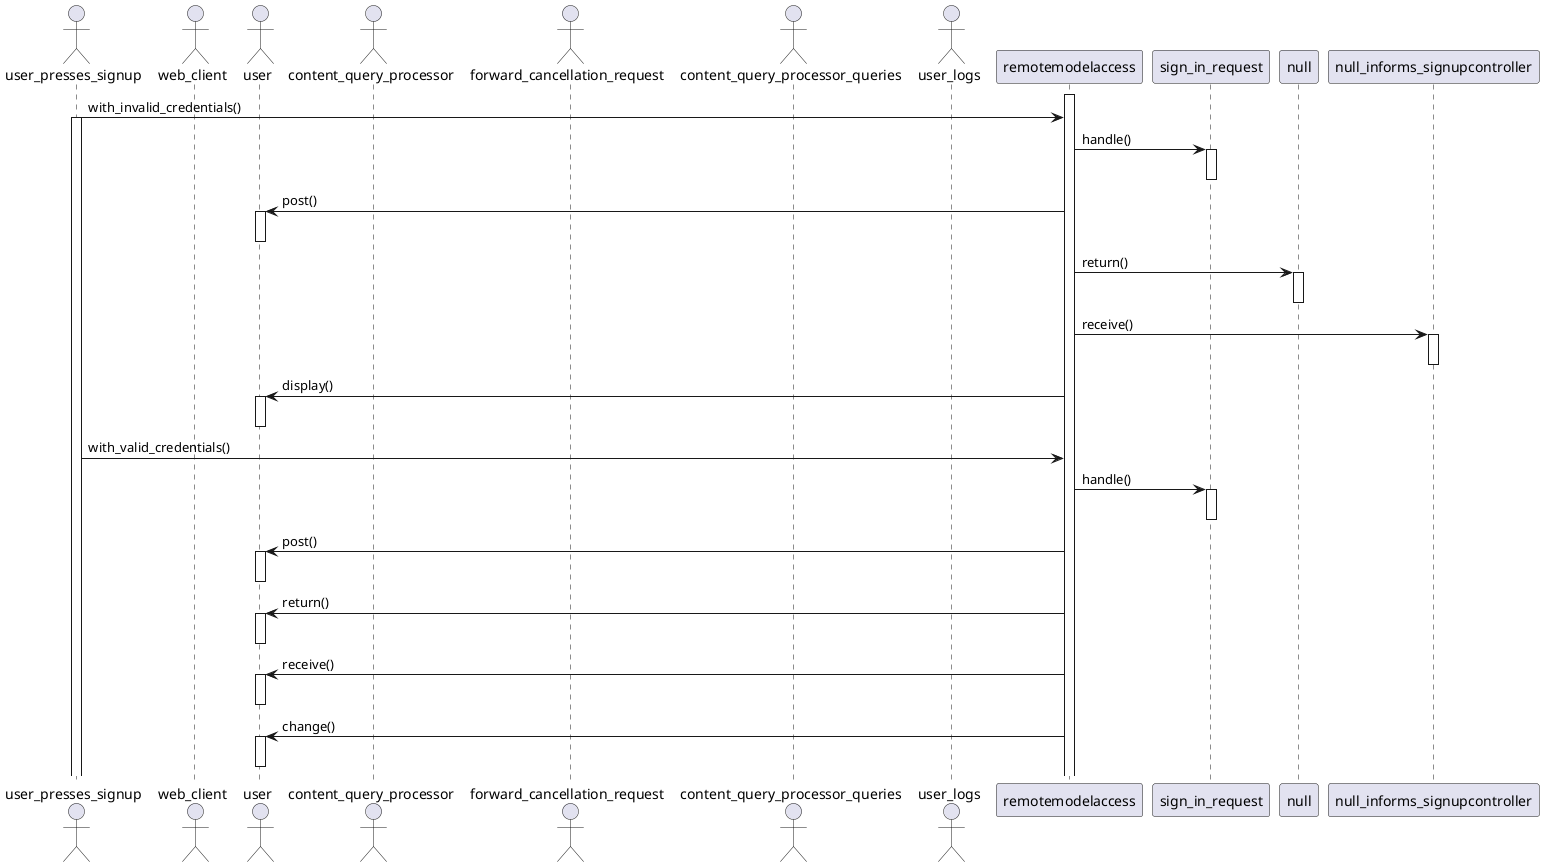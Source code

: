 @startuml
actor user_presses_signup
actor web_client
actor user
actor content_query_processor
actor forward_cancellation_request
actor content_query_processor_queries
actor user_logs
participant remotemodelaccess
activate remotemodelaccess
user_presses_signup -> remotemodelaccess: with_invalid_credentials()
activate user_presses_signup
participant sign_in_request
remotemodelaccess -> sign_in_request: handle()
activate sign_in_request
deactivate sign_in_request
remotemodelaccess -> user: post()
activate user
deactivate user
participant null
remotemodelaccess -> null: return()
activate null
deactivate null
participant null_informs_signupcontroller
remotemodelaccess -> null_informs_signupcontroller: receive()
activate null_informs_signupcontroller
deactivate null_informs_signupcontroller
remotemodelaccess -> user: display()
activate user
deactivate user
user_presses_signup -> remotemodelaccess: with_valid_credentials()
remotemodelaccess -> sign_in_request: handle()
activate sign_in_request
deactivate sign_in_request
remotemodelaccess -> user: post()
activate user
deactivate user
remotemodelaccess -> user: return()
activate user
deactivate user
remotemodelaccess -> user: receive()
activate user
deactivate user
remotemodelaccess -> user: change()
activate user
deactivate user
@enduml
